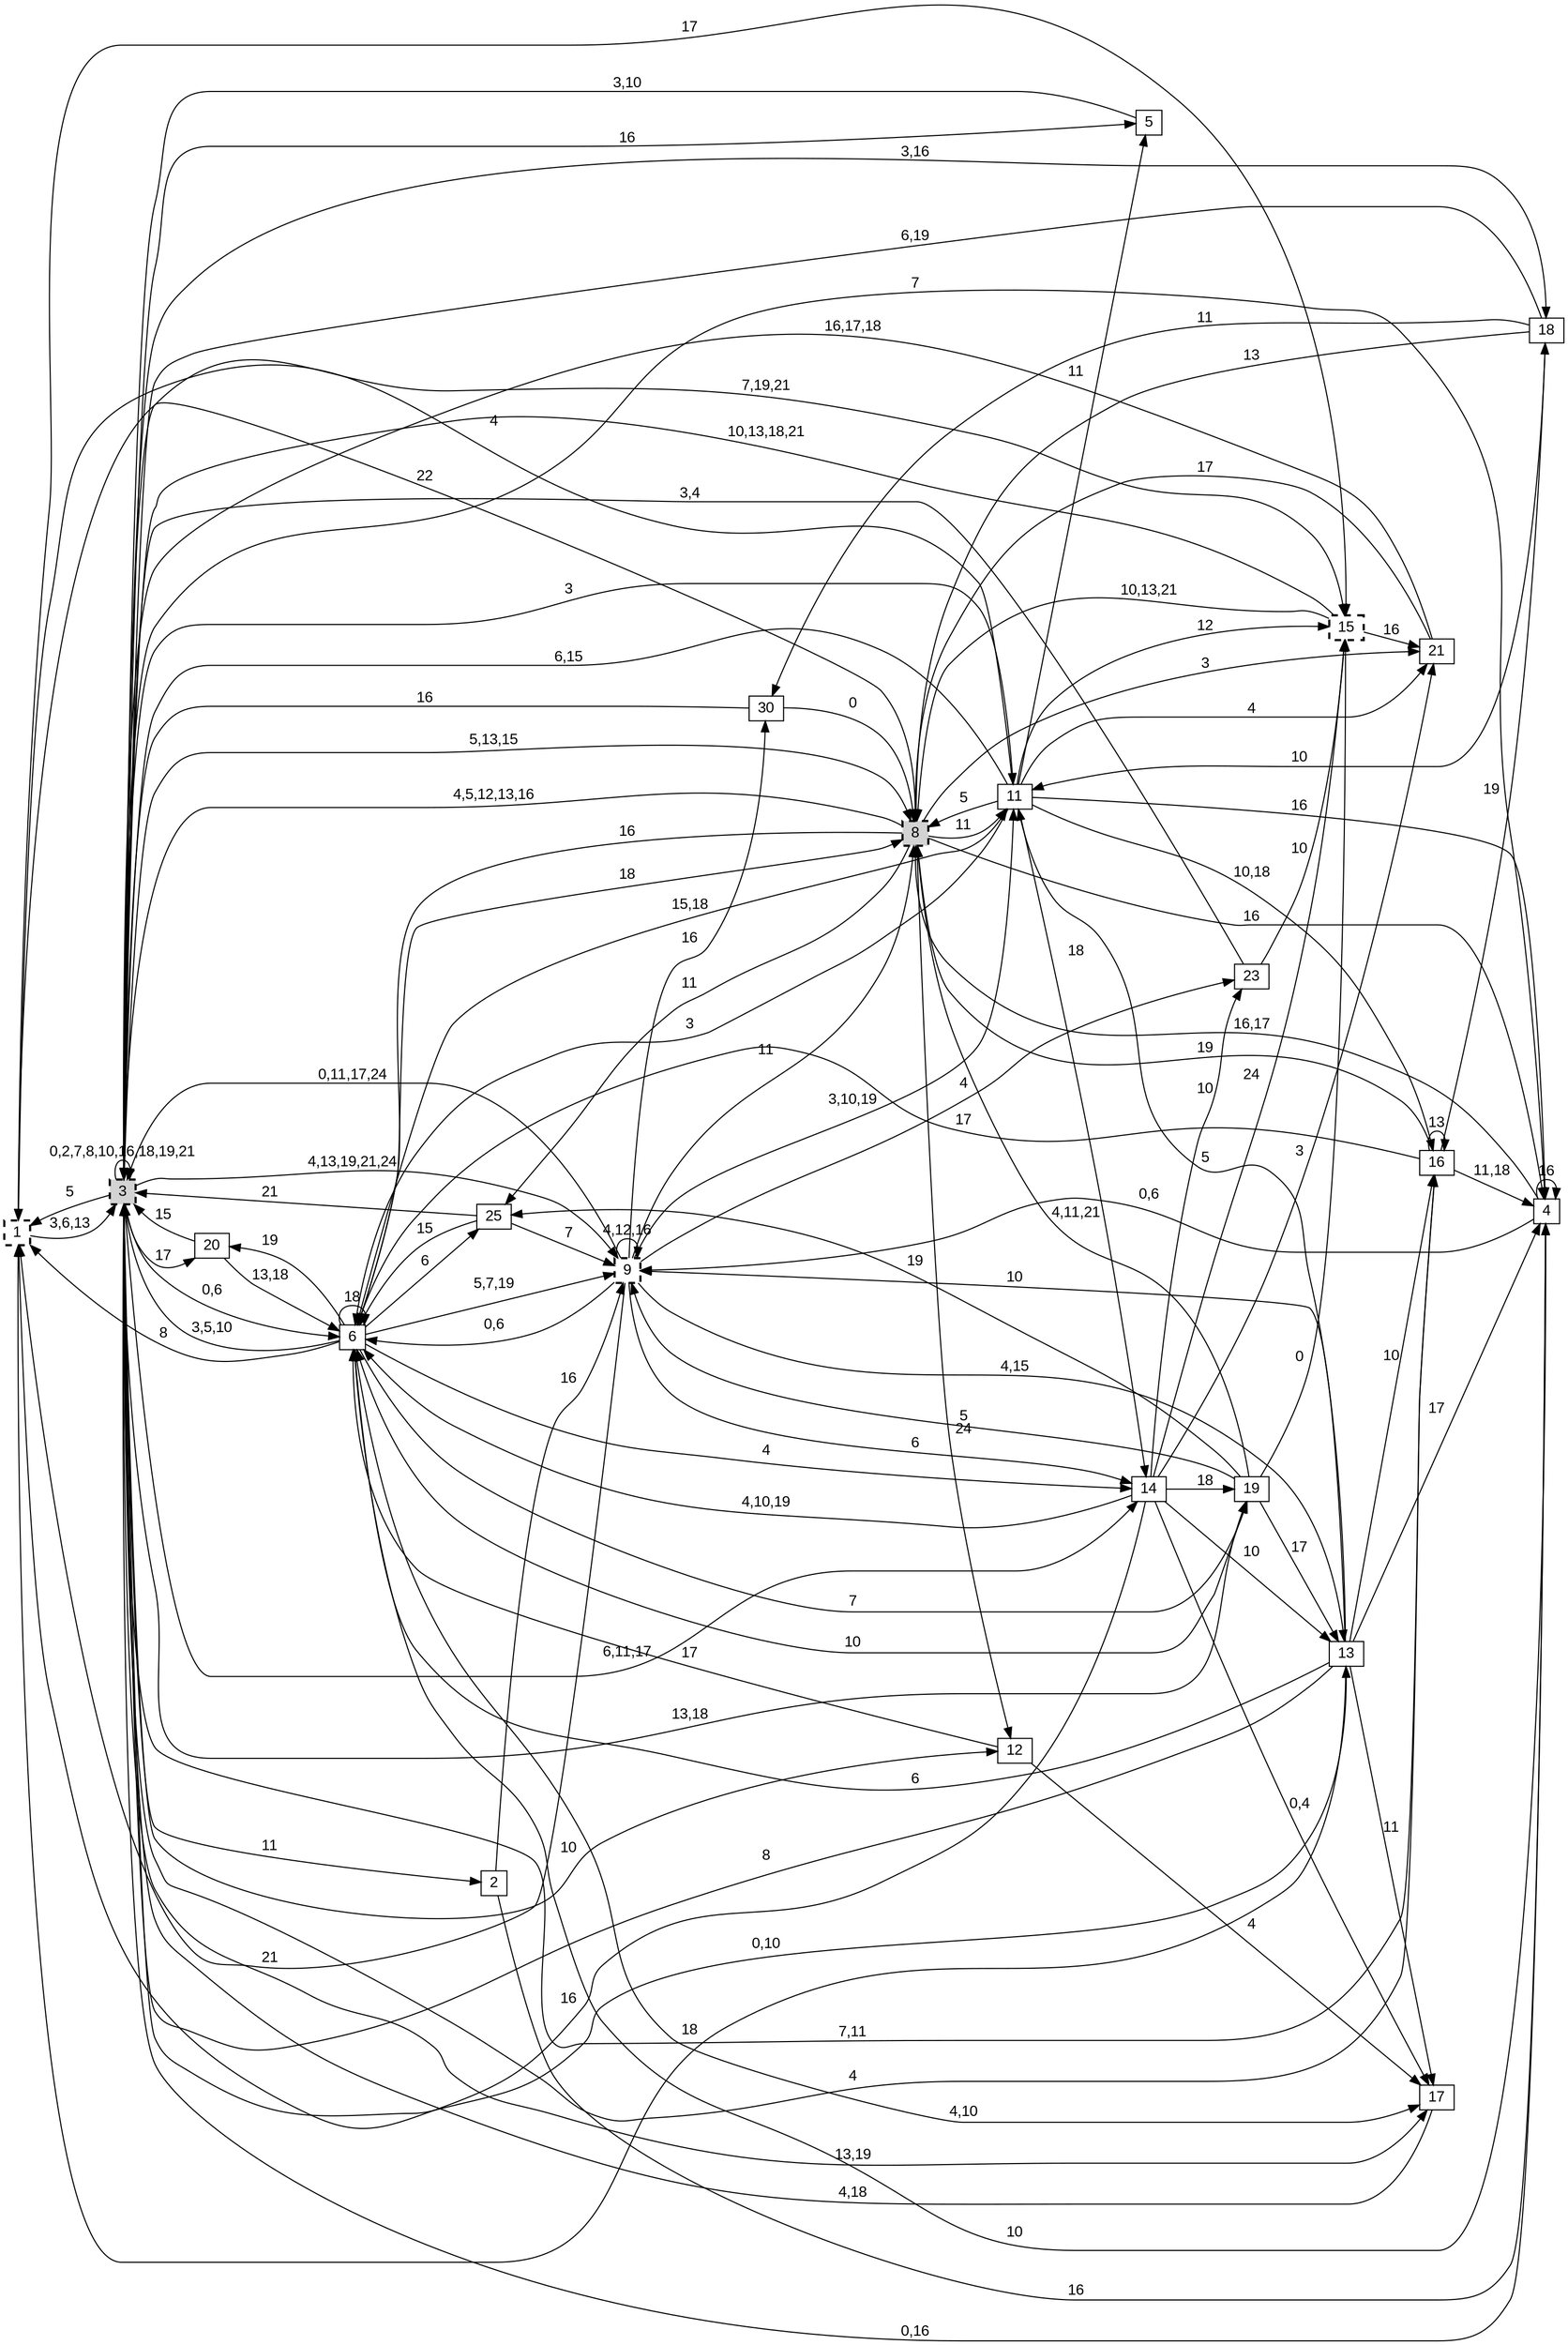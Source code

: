 digraph "NDFA" {
  rankdir=LR
  node [shape=box width=0.1 height=0.1 fontname=Arial]
  edge [fontname=Arial]
/* Estados */
 s1 [label="1" style="bold,dashed"] /* I:0 F:1 D:0 */
 s2 [label="2" ] /* I:0 F:0 D:0 */
 s3 [label="3" style="filled,bold,dashed"] /* I:1 F:1 D:0 */
 s4 [label="4" ] /* I:0 F:0 D:0 */
 s5 [label="5" ] /* I:0 F:0 D:0 */
 s6 [label="6" ] /* I:0 F:0 D:0 */
 s8 [label="8" style="filled,bold,dashed"] /* I:1 F:1 D:0 */
 s9 [label="9" style="bold,dashed"] /* I:0 F:1 D:0 */
 s11 [label="11" ] /* I:0 F:0 D:0 */
 s12 [label="12" ] /* I:0 F:0 D:0 */
 s13 [label="13" ] /* I:0 F:0 D:0 */
 s14 [label="14" ] /* I:0 F:0 D:0 */
 s15 [label="15" style="bold,dashed"] /* I:0 F:1 D:0 */
 s16 [label="16" ] /* I:0 F:0 D:0 */
 s17 [label="17" ] /* I:0 F:0 D:0 */
 s18 [label="18" ] /* I:0 F:0 D:0 */
 s19 [label="19" ] /* I:0 F:0 D:0 */
 s20 [label="20" ] /* I:0 F:0 D:0 */
 s21 [label="21" ] /* I:0 F:0 D:0 */
 s23 [label="23" ] /* I:0 F:0 D:0 */
 s25 [label="25" ] /* I:0 F:0 D:0 */
 s30 [label="30" ] /* I:0 F:0 D:0 */
/* Transiciones */
  s1 -> s3 [label="3,6,13"]
  s1 -> s15 [label="17"]
  s2 -> s4 [label="16"]
  s2 -> s9 [label="16"]
  s3 -> s1 [label="5"]
  s3 -> s2 [label="11"]
  s3 -> s3 [label="0,2,7,8,10,16,18,19,21"]
  s3 -> s4 [label="7"]
  s3 -> s5 [label="16"]
  s3 -> s6 [label="0,6"]
  s3 -> s8 [label="5,13,15"]
  s3 -> s9 [label="4,13,19,21,24"]
  s3 -> s11 [label="3"]
  s3 -> s12 [label="10"]
  s3 -> s13 [label="0,10"]
  s3 -> s14 [label="6,11,17"]
  s3 -> s15 [label="7,19,21"]
  s3 -> s16 [label="4"]
  s3 -> s17 [label="13,19"]
  s3 -> s18 [label="3,16"]
  s3 -> s19 [label="13,18"]
  s3 -> s20 [label="17"]
  s4 -> s3 [label="0,16"]
  s4 -> s4 [label="16"]
  s4 -> s8 [label="16,17"]
  s4 -> s9 [label="0,6"]
  s5 -> s3 [label="3,10"]
  s6 -> s1 [label="8"]
  s6 -> s3 [label="3,5,10"]
  s6 -> s4 [label="10"]
  s6 -> s6 [label="18"]
  s6 -> s8 [label="18"]
  s6 -> s9 [label="5,7,19"]
  s6 -> s11 [label="15,18"]
  s6 -> s14 [label="4"]
  s6 -> s17 [label="4,10"]
  s6 -> s19 [label="7"]
  s6 -> s20 [label="19"]
  s6 -> s25 [label="6"]
  s8 -> s1 [label="22"]
  s8 -> s3 [label="4,5,12,13,16"]
  s8 -> s4 [label="16"]
  s8 -> s6 [label="16"]
  s8 -> s11 [label="11"]
  s8 -> s12 [label="24"]
  s8 -> s21 [label="3"]
  s8 -> s25 [label="11"]
  s9 -> s1 [label="21"]
  s9 -> s3 [label="0,11,17,24"]
  s9 -> s6 [label="0,6"]
  s9 -> s8 [label="11"]
  s9 -> s9 [label="4,12,16"]
  s9 -> s11 [label="3,10,19"]
  s9 -> s13 [label="4,15"]
  s9 -> s14 [label="6"]
  s9 -> s23 [label="4"]
  s9 -> s30 [label="16"]
  s11 -> s1 [label="4"]
  s11 -> s3 [label="6,15"]
  s11 -> s4 [label="16"]
  s11 -> s5 [label="11"]
  s11 -> s6 [label="3"]
  s11 -> s8 [label="5"]
  s11 -> s14 [label="18"]
  s11 -> s15 [label="12"]
  s11 -> s16 [label="10,18"]
  s11 -> s21 [label="4"]
  s12 -> s6 [label="17"]
  s12 -> s17 [label="4"]
  s13 -> s1 [label="18"]
  s13 -> s3 [label="8"]
  s13 -> s4 [label="17"]
  s13 -> s6 [label="6"]
  s13 -> s9 [label="10"]
  s13 -> s11 [label="5"]
  s13 -> s16 [label="10"]
  s13 -> s17 [label="11"]
  s14 -> s1 [label="16"]
  s14 -> s6 [label="4,10,19"]
  s14 -> s13 [label="10"]
  s14 -> s15 [label="24"]
  s14 -> s17 [label="0,4"]
  s14 -> s19 [label="18"]
  s14 -> s21 [label="3"]
  s14 -> s23 [label="10"]
  s15 -> s3 [label="10,13,18,21"]
  s15 -> s8 [label="10,13,21"]
  s15 -> s21 [label="16"]
  s16 -> s3 [label="7,11"]
  s16 -> s4 [label="11,18"]
  s16 -> s6 [label="17"]
  s16 -> s8 [label="19"]
  s16 -> s16 [label="13"]
  s16 -> s18 [label="19"]
  s17 -> s3 [label="4,18"]
  s18 -> s3 [label="6,19"]
  s18 -> s8 [label="13"]
  s18 -> s11 [label="10"]
  s18 -> s30 [label="11"]
  s19 -> s6 [label="10"]
  s19 -> s8 [label="4,11,21"]
  s19 -> s9 [label="5"]
  s19 -> s13 [label="17"]
  s19 -> s15 [label="0"]
  s19 -> s25 [label="19"]
  s20 -> s3 [label="15"]
  s20 -> s6 [label="13,18"]
  s21 -> s3 [label="16,17,18"]
  s21 -> s8 [label="17"]
  s23 -> s3 [label="3,4"]
  s23 -> s15 [label="10"]
  s25 -> s3 [label="21"]
  s25 -> s6 [label="15"]
  s25 -> s9 [label="7"]
  s30 -> s3 [label="16"]
  s30 -> s8 [label="0"]
}
